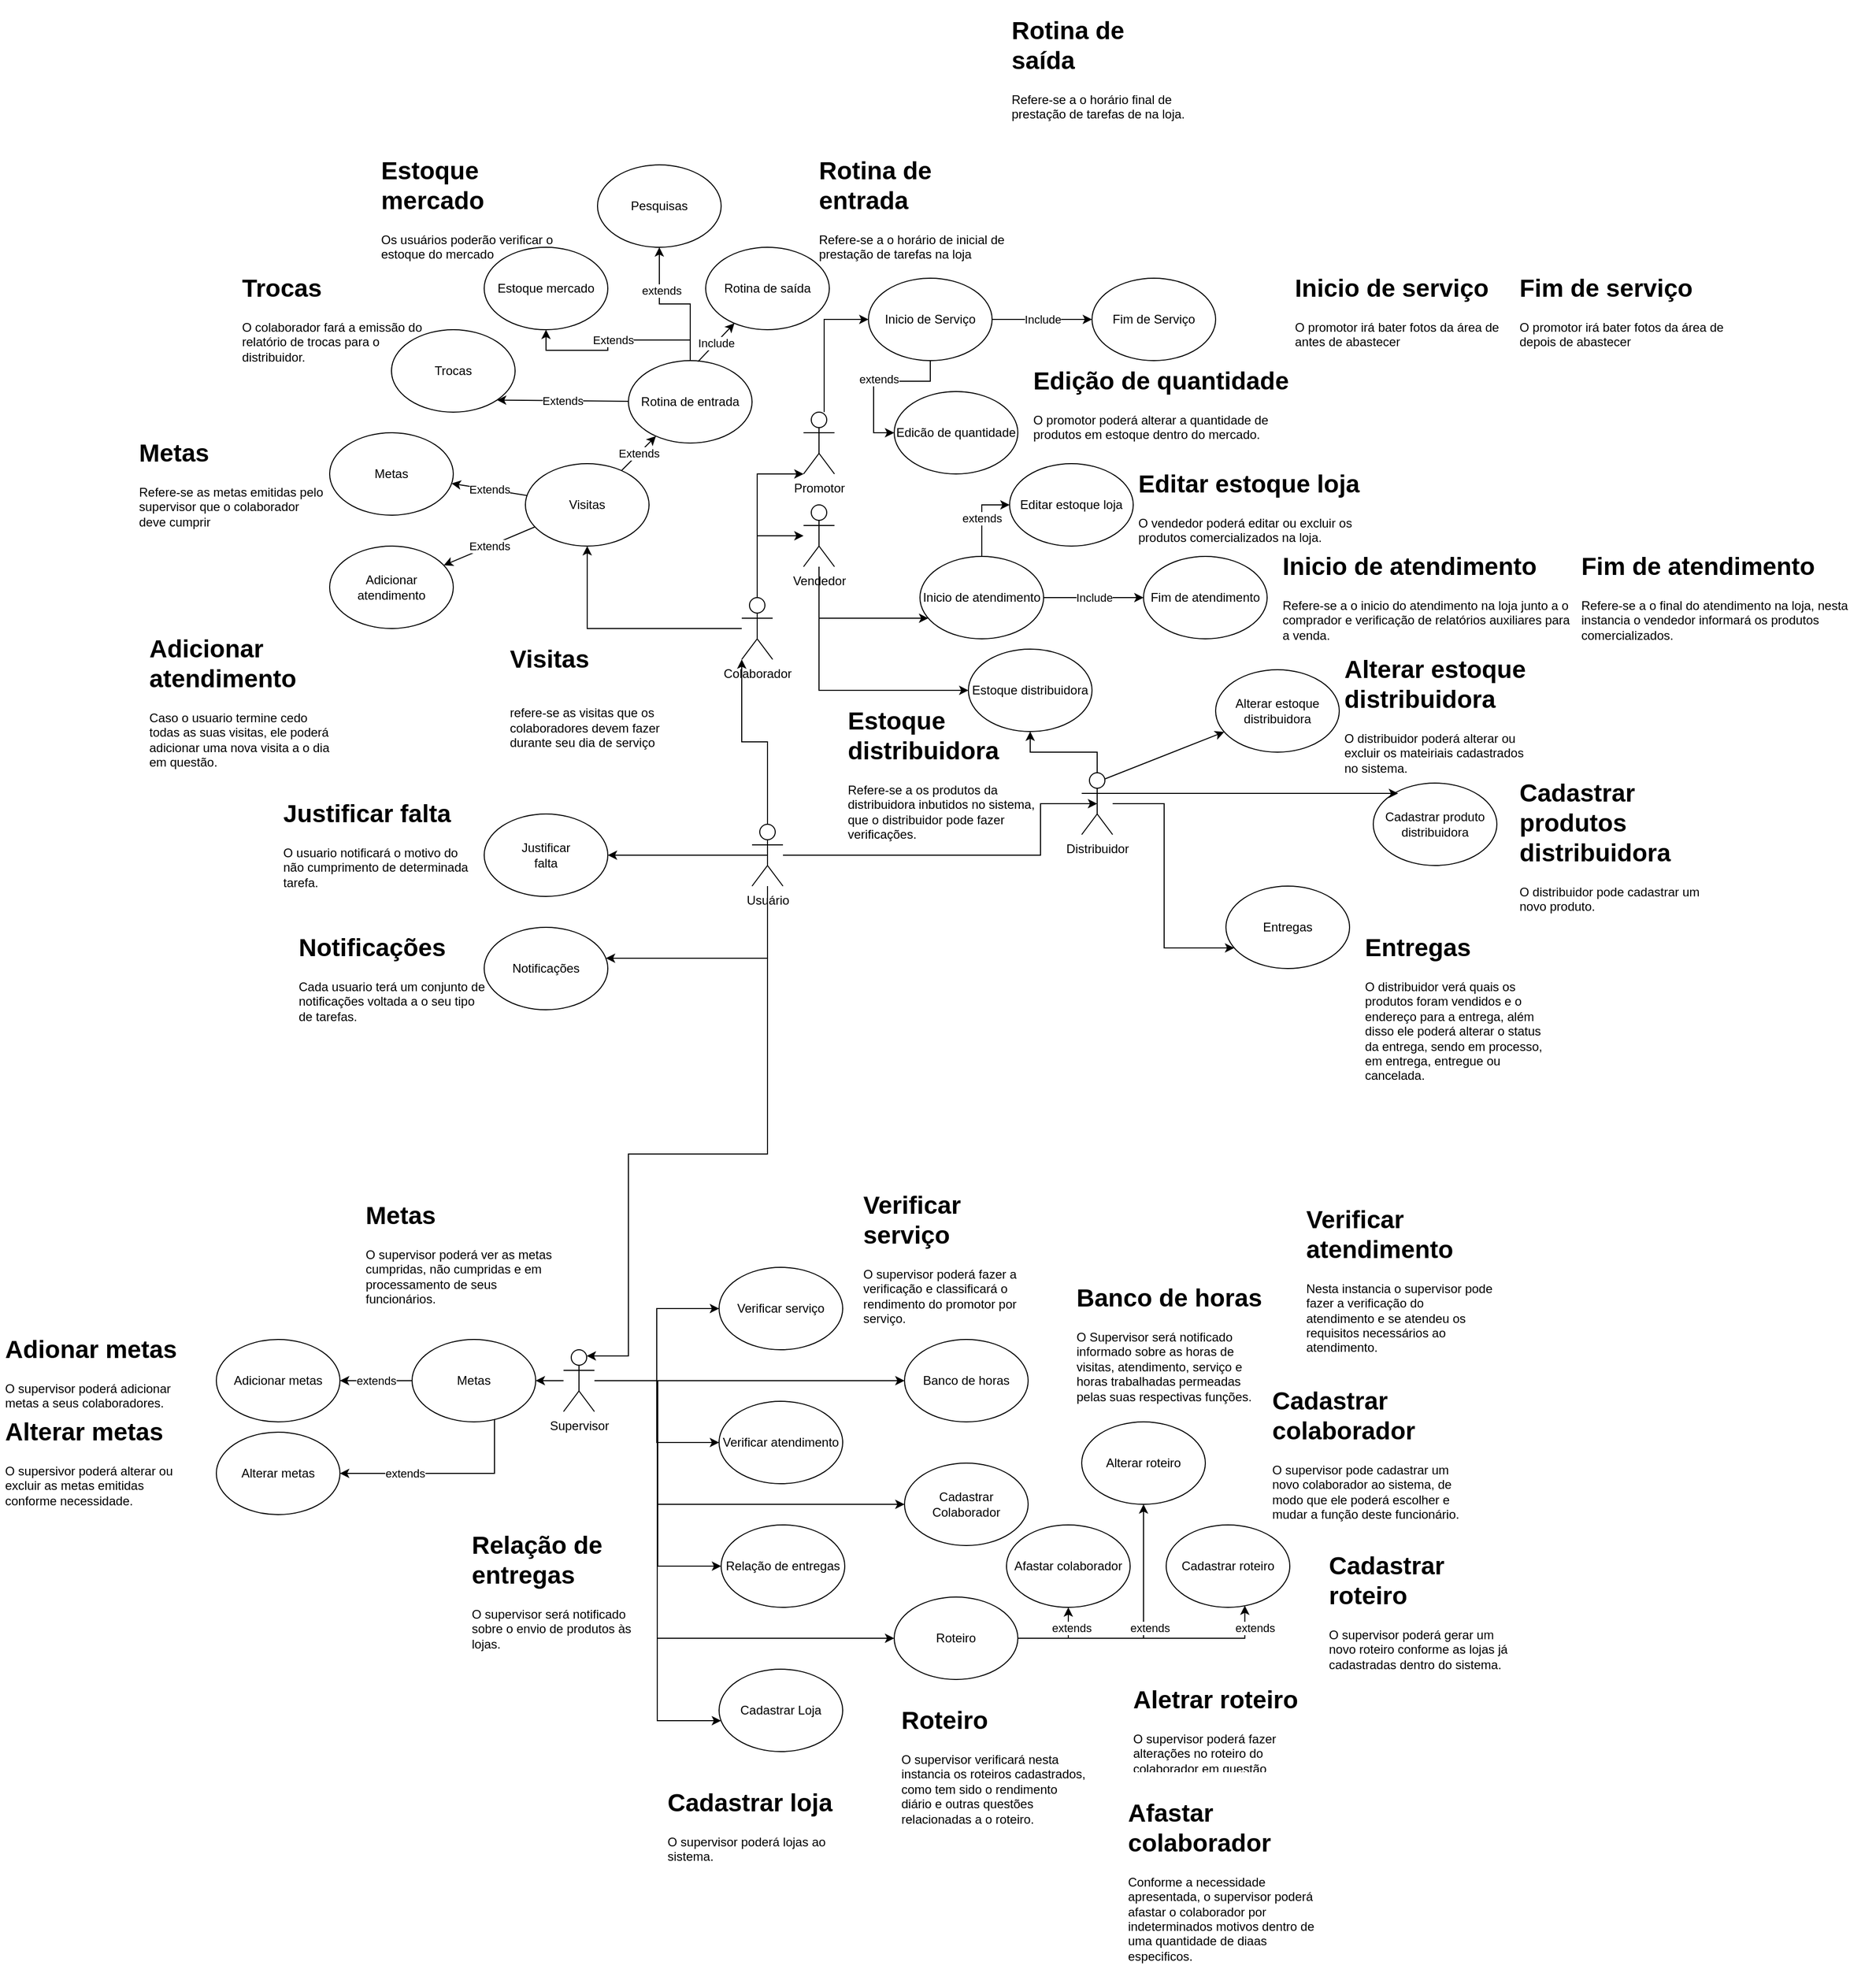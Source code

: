 <mxfile version="20.2.2" type="github" pages="2"><diagram id="w9rOfYl1NcXgDNTrHqux" name="Página-3"><mxGraphModel dx="3130" dy="2092" grid="1" gridSize="10" guides="1" tooltips="1" connect="1" arrows="1" fold="1" page="1" pageScale="1" pageWidth="827" pageHeight="1169" math="0" shadow="0"><root><mxCell id="0"/><mxCell id="1" parent="0"/><mxCell id="B6L2obY8SQxhu5X8-ZPE-26" style="edgeStyle=orthogonalEdgeStyle;rounded=0;orthogonalLoop=1;jettySize=auto;html=1;entryX=0.5;entryY=1;entryDx=0;entryDy=0;" edge="1" parent="1" source="B6L2obY8SQxhu5X8-ZPE-1" target="B6L2obY8SQxhu5X8-ZPE-27"><mxGeometry relative="1" as="geometry"><mxPoint x="440.0" y="-190" as="targetPoint"/></mxGeometry></mxCell><mxCell id="B6L2obY8SQxhu5X8-ZPE-81" style="edgeStyle=orthogonalEdgeStyle;rounded=0;orthogonalLoop=1;jettySize=auto;html=1;entryX=0;entryY=1;entryDx=0;entryDy=0;entryPerimeter=0;" edge="1" parent="1" source="B6L2obY8SQxhu5X8-ZPE-1" target="B6L2obY8SQxhu5X8-ZPE-7"><mxGeometry relative="1" as="geometry"><Array as="points"><mxPoint x="605" y="-270"/></Array></mxGeometry></mxCell><mxCell id="B6L2obY8SQxhu5X8-ZPE-83" style="edgeStyle=orthogonalEdgeStyle;rounded=0;orthogonalLoop=1;jettySize=auto;html=1;" edge="1" parent="1" source="B6L2obY8SQxhu5X8-ZPE-1" target="B6L2obY8SQxhu5X8-ZPE-2"><mxGeometry relative="1" as="geometry"><Array as="points"><mxPoint x="605" y="-210"/></Array></mxGeometry></mxCell><mxCell id="B6L2obY8SQxhu5X8-ZPE-1" value="Colaborador" style="shape=umlActor;verticalLabelPosition=bottom;verticalAlign=top;html=1;outlineConnect=0;" vertex="1" parent="1"><mxGeometry x="590" y="-150" width="30" height="60" as="geometry"/></mxCell><mxCell id="B6L2obY8SQxhu5X8-ZPE-71" style="edgeStyle=orthogonalEdgeStyle;rounded=0;orthogonalLoop=1;jettySize=auto;html=1;" edge="1" parent="1" source="B6L2obY8SQxhu5X8-ZPE-2" target="B6L2obY8SQxhu5X8-ZPE-66"><mxGeometry relative="1" as="geometry"><Array as="points"><mxPoint x="665" y="-130"/></Array></mxGeometry></mxCell><mxCell id="B6L2obY8SQxhu5X8-ZPE-183" style="edgeStyle=orthogonalEdgeStyle;rounded=0;orthogonalLoop=1;jettySize=auto;html=1;" edge="1" parent="1" source="B6L2obY8SQxhu5X8-ZPE-2" target="B6L2obY8SQxhu5X8-ZPE-181"><mxGeometry relative="1" as="geometry"><Array as="points"><mxPoint x="665" y="-60"/></Array></mxGeometry></mxCell><mxCell id="B6L2obY8SQxhu5X8-ZPE-2" value="Vendedor" style="shape=umlActor;verticalLabelPosition=bottom;verticalAlign=top;html=1;outlineConnect=0;" vertex="1" parent="1"><mxGeometry x="650" y="-240" width="30" height="60" as="geometry"/></mxCell><mxCell id="B6L2obY8SQxhu5X8-ZPE-104" style="edgeStyle=orthogonalEdgeStyle;rounded=0;orthogonalLoop=1;jettySize=auto;html=1;" edge="1" parent="1" source="B6L2obY8SQxhu5X8-ZPE-3" target="B6L2obY8SQxhu5X8-ZPE-97"><mxGeometry relative="1" as="geometry"/></mxCell><mxCell id="B6L2obY8SQxhu5X8-ZPE-105" style="edgeStyle=orthogonalEdgeStyle;rounded=0;orthogonalLoop=1;jettySize=auto;html=1;" edge="1" parent="1" source="B6L2obY8SQxhu5X8-ZPE-3" target="B6L2obY8SQxhu5X8-ZPE-103"><mxGeometry relative="1" as="geometry"/></mxCell><mxCell id="B6L2obY8SQxhu5X8-ZPE-107" value="" style="edgeStyle=orthogonalEdgeStyle;rounded=0;orthogonalLoop=1;jettySize=auto;html=1;" edge="1" parent="1" source="B6L2obY8SQxhu5X8-ZPE-3" target="B6L2obY8SQxhu5X8-ZPE-98"><mxGeometry relative="1" as="geometry"><mxPoint x="432" y="720" as="targetPoint"/></mxGeometry></mxCell><mxCell id="B6L2obY8SQxhu5X8-ZPE-108" style="edgeStyle=orthogonalEdgeStyle;rounded=0;orthogonalLoop=1;jettySize=auto;html=1;" edge="1" parent="1" source="B6L2obY8SQxhu5X8-ZPE-3" target="B6L2obY8SQxhu5X8-ZPE-99"><mxGeometry relative="1" as="geometry"><Array as="points"><mxPoint x="320" y="610"/></Array></mxGeometry></mxCell><mxCell id="B6L2obY8SQxhu5X8-ZPE-120" value="" style="edgeStyle=orthogonalEdgeStyle;rounded=0;orthogonalLoop=1;jettySize=auto;html=1;" edge="1" parent="1" source="B6L2obY8SQxhu5X8-ZPE-3" target="B6L2obY8SQxhu5X8-ZPE-121"><mxGeometry relative="1" as="geometry"><mxPoint x="568.008" y="925" as="targetPoint"/><Array as="points"><mxPoint x="508" y="610"/><mxPoint x="508" y="730"/></Array></mxGeometry></mxCell><mxCell id="B6L2obY8SQxhu5X8-ZPE-126" style="edgeStyle=orthogonalEdgeStyle;rounded=0;orthogonalLoop=1;jettySize=auto;html=1;" edge="1" parent="1" source="B6L2obY8SQxhu5X8-ZPE-3" target="B6L2obY8SQxhu5X8-ZPE-125"><mxGeometry relative="1" as="geometry"><Array as="points"><mxPoint x="508" y="610"/><mxPoint x="508" y="940"/></Array></mxGeometry></mxCell><mxCell id="B6L2obY8SQxhu5X8-ZPE-164" style="edgeStyle=orthogonalEdgeStyle;rounded=0;orthogonalLoop=1;jettySize=auto;html=1;entryX=0;entryY=0.5;entryDx=0;entryDy=0;" edge="1" parent="1" source="B6L2obY8SQxhu5X8-ZPE-3" target="B6L2obY8SQxhu5X8-ZPE-163"><mxGeometry relative="1" as="geometry"/></mxCell><mxCell id="B6L2obY8SQxhu5X8-ZPE-3" value="Supervisor" style="shape=umlActor;verticalLabelPosition=bottom;verticalAlign=top;html=1;outlineConnect=0;" vertex="1" parent="1"><mxGeometry x="417" y="580" width="30" height="60" as="geometry"/></mxCell><mxCell id="B6L2obY8SQxhu5X8-ZPE-137" style="edgeStyle=orthogonalEdgeStyle;rounded=0;orthogonalLoop=1;jettySize=auto;html=1;" edge="1" parent="1" source="B6L2obY8SQxhu5X8-ZPE-4" target="B6L2obY8SQxhu5X8-ZPE-130"><mxGeometry relative="1" as="geometry"><Array as="points"><mxPoint x="1000" y="50"/><mxPoint x="1000" y="190"/></Array></mxGeometry></mxCell><mxCell id="B6L2obY8SQxhu5X8-ZPE-184" style="edgeStyle=orthogonalEdgeStyle;rounded=0;orthogonalLoop=1;jettySize=auto;html=1;" edge="1" parent="1" source="B6L2obY8SQxhu5X8-ZPE-4" target="B6L2obY8SQxhu5X8-ZPE-181"><mxGeometry relative="1" as="geometry"/></mxCell><mxCell id="B6L2obY8SQxhu5X8-ZPE-4" value="Distribuidor" style="shape=umlActor;verticalLabelPosition=bottom;verticalAlign=top;html=1;outlineConnect=0;" vertex="1" parent="1"><mxGeometry x="920" y="20" width="30" height="60" as="geometry"/></mxCell><mxCell id="B6L2obY8SQxhu5X8-ZPE-70" style="edgeStyle=orthogonalEdgeStyle;rounded=0;orthogonalLoop=1;jettySize=auto;html=1;" edge="1" parent="1" source="B6L2obY8SQxhu5X8-ZPE-7" target="B6L2obY8SQxhu5X8-ZPE-61"><mxGeometry relative="1" as="geometry"><Array as="points"><mxPoint x="670" y="-420"/></Array></mxGeometry></mxCell><mxCell id="B6L2obY8SQxhu5X8-ZPE-7" value="Promotor" style="shape=umlActor;verticalLabelPosition=bottom;verticalAlign=top;html=1;outlineConnect=0;" vertex="1" parent="1"><mxGeometry x="650" y="-330" width="30" height="60" as="geometry"/></mxCell><mxCell id="B6L2obY8SQxhu5X8-ZPE-117" value="Extends" style="edgeStyle=orthogonalEdgeStyle;rounded=0;orthogonalLoop=1;jettySize=auto;html=1;exitX=0.5;exitY=0;exitDx=0;exitDy=0;" edge="1" parent="1" source="B6L2obY8SQxhu5X8-ZPE-30" target="B6L2obY8SQxhu5X8-ZPE-116"><mxGeometry relative="1" as="geometry"/></mxCell><mxCell id="B6L2obY8SQxhu5X8-ZPE-27" value="Visitas" style="ellipse;whiteSpace=wrap;html=1;" vertex="1" parent="1"><mxGeometry x="380" y="-280" width="120" height="80" as="geometry"/></mxCell><mxCell id="ruuUTjuu4nfY2Xa8amkr-17" style="edgeStyle=orthogonalEdgeStyle;rounded=0;orthogonalLoop=1;jettySize=auto;html=1;entryX=0.5;entryY=1;entryDx=0;entryDy=0;" edge="1" parent="1" source="B6L2obY8SQxhu5X8-ZPE-30" target="ruuUTjuu4nfY2Xa8amkr-19"><mxGeometry relative="1" as="geometry"><mxPoint x="510" y="-510" as="targetPoint"/></mxGeometry></mxCell><mxCell id="ruuUTjuu4nfY2Xa8amkr-18" value="extends" style="edgeLabel;html=1;align=center;verticalAlign=middle;resizable=0;points=[];" vertex="1" connectable="0" parent="ruuUTjuu4nfY2Xa8amkr-17"><mxGeometry x="0.408" y="-2" relative="1" as="geometry"><mxPoint as="offset"/></mxGeometry></mxCell><mxCell id="B6L2obY8SQxhu5X8-ZPE-30" value="Rotina de entrada" style="ellipse;whiteSpace=wrap;html=1;" vertex="1" parent="1"><mxGeometry x="480" y="-380" width="120" height="80" as="geometry"/></mxCell><mxCell id="B6L2obY8SQxhu5X8-ZPE-32" value="Rotina de saída" style="ellipse;whiteSpace=wrap;html=1;" vertex="1" parent="1"><mxGeometry x="555" y="-490" width="120" height="80" as="geometry"/></mxCell><mxCell id="B6L2obY8SQxhu5X8-ZPE-38" value="" style="endArrow=classic;html=1;rounded=0;" edge="1" parent="1" source="B6L2obY8SQxhu5X8-ZPE-27" target="B6L2obY8SQxhu5X8-ZPE-30"><mxGeometry relative="1" as="geometry"><mxPoint x="390" y="-320" as="sourcePoint"/><mxPoint x="490" y="-320" as="targetPoint"/></mxGeometry></mxCell><mxCell id="B6L2obY8SQxhu5X8-ZPE-39" value="Extends" style="edgeLabel;resizable=0;html=1;align=center;verticalAlign=middle;" connectable="0" vertex="1" parent="B6L2obY8SQxhu5X8-ZPE-38"><mxGeometry relative="1" as="geometry"/></mxCell><mxCell id="B6L2obY8SQxhu5X8-ZPE-41" value="" style="endArrow=classic;html=1;rounded=0;exitX=0.563;exitY=0.012;exitDx=0;exitDy=0;exitPerimeter=0;" edge="1" parent="1" source="B6L2obY8SQxhu5X8-ZPE-30" target="B6L2obY8SQxhu5X8-ZPE-32"><mxGeometry relative="1" as="geometry"><mxPoint x="487.544" y="-261.202" as="sourcePoint"/><mxPoint x="532.518" y="-298.765" as="targetPoint"/></mxGeometry></mxCell><mxCell id="B6L2obY8SQxhu5X8-ZPE-42" value="Include" style="edgeLabel;resizable=0;html=1;align=center;verticalAlign=middle;" connectable="0" vertex="1" parent="B6L2obY8SQxhu5X8-ZPE-41"><mxGeometry relative="1" as="geometry"/></mxCell><mxCell id="B6L2obY8SQxhu5X8-ZPE-47" value="Adicionar&lt;br&gt;atendimento" style="ellipse;whiteSpace=wrap;html=1;" vertex="1" parent="1"><mxGeometry x="190" y="-200" width="120" height="80" as="geometry"/></mxCell><mxCell id="B6L2obY8SQxhu5X8-ZPE-49" value="" style="endArrow=classic;html=1;rounded=0;" edge="1" parent="1" target="B6L2obY8SQxhu5X8-ZPE-47" source="B6L2obY8SQxhu5X8-ZPE-27"><mxGeometry relative="1" as="geometry"><mxPoint x="380.0" y="-240" as="sourcePoint"/><mxPoint x="540.704" y="-299.772" as="targetPoint"/></mxGeometry></mxCell><mxCell id="B6L2obY8SQxhu5X8-ZPE-50" value="Extends" style="edgeLabel;resizable=0;html=1;align=center;verticalAlign=middle;" connectable="0" vertex="1" parent="B6L2obY8SQxhu5X8-ZPE-49"><mxGeometry relative="1" as="geometry"/></mxCell><mxCell id="B6L2obY8SQxhu5X8-ZPE-51" value="Justificar&lt;br&gt;falta" style="ellipse;whiteSpace=wrap;html=1;" vertex="1" parent="1"><mxGeometry x="340" y="60" width="120" height="80" as="geometry"/></mxCell><mxCell id="B6L2obY8SQxhu5X8-ZPE-53" value="" style="endArrow=classic;html=1;rounded=0;exitX=0.5;exitY=0.5;exitDx=0;exitDy=0;exitPerimeter=0;" edge="1" parent="1" target="B6L2obY8SQxhu5X8-ZPE-51" source="B6L2obY8SQxhu5X8-ZPE-177"><mxGeometry relative="1" as="geometry"><mxPoint x="330.0" y="-110" as="sourcePoint"/><mxPoint x="490.704" y="-169.772" as="targetPoint"/></mxGeometry></mxCell><mxCell id="ruuUTjuu4nfY2Xa8amkr-14" style="edgeStyle=orthogonalEdgeStyle;rounded=0;orthogonalLoop=1;jettySize=auto;html=1;entryX=0;entryY=0.5;entryDx=0;entryDy=0;" edge="1" parent="1" source="B6L2obY8SQxhu5X8-ZPE-61" target="ruuUTjuu4nfY2Xa8amkr-11"><mxGeometry relative="1" as="geometry"/></mxCell><mxCell id="ruuUTjuu4nfY2Xa8amkr-15" value="extends" style="edgeLabel;html=1;align=center;verticalAlign=middle;resizable=0;points=[];" vertex="1" connectable="0" parent="ruuUTjuu4nfY2Xa8amkr-14"><mxGeometry x="-0.032" y="-2" relative="1" as="geometry"><mxPoint as="offset"/></mxGeometry></mxCell><mxCell id="B6L2obY8SQxhu5X8-ZPE-61" value="Inicio de Serviço" style="ellipse;whiteSpace=wrap;html=1;" vertex="1" parent="1"><mxGeometry x="713.0" y="-460" width="120" height="80" as="geometry"/></mxCell><mxCell id="B6L2obY8SQxhu5X8-ZPE-62" value="Fim de Serviço" style="ellipse;whiteSpace=wrap;html=1;" vertex="1" parent="1"><mxGeometry x="930.0" y="-460" width="120" height="80" as="geometry"/></mxCell><mxCell id="B6L2obY8SQxhu5X8-ZPE-64" value="" style="endArrow=classic;html=1;rounded=0;exitX=1;exitY=0.5;exitDx=0;exitDy=0;" edge="1" parent="1" source="B6L2obY8SQxhu5X8-ZPE-61" target="B6L2obY8SQxhu5X8-ZPE-62"><mxGeometry relative="1" as="geometry"><mxPoint x="690.544" y="-341.202" as="sourcePoint"/><mxPoint x="735.518" y="-378.765" as="targetPoint"/></mxGeometry></mxCell><mxCell id="B6L2obY8SQxhu5X8-ZPE-65" value="Include" style="edgeLabel;resizable=0;html=1;align=center;verticalAlign=middle;" connectable="0" vertex="1" parent="B6L2obY8SQxhu5X8-ZPE-64"><mxGeometry relative="1" as="geometry"/></mxCell><mxCell id="ruuUTjuu4nfY2Xa8amkr-13" style="edgeStyle=orthogonalEdgeStyle;rounded=0;orthogonalLoop=1;jettySize=auto;html=1;entryX=0;entryY=0.5;entryDx=0;entryDy=0;" edge="1" parent="1" source="B6L2obY8SQxhu5X8-ZPE-66" target="ruuUTjuu4nfY2Xa8amkr-12"><mxGeometry relative="1" as="geometry"/></mxCell><mxCell id="ruuUTjuu4nfY2Xa8amkr-16" value="extends" style="edgeLabel;html=1;align=center;verticalAlign=middle;resizable=0;points=[];" vertex="1" connectable="0" parent="ruuUTjuu4nfY2Xa8amkr-13"><mxGeometry x="-0.026" relative="1" as="geometry"><mxPoint as="offset"/></mxGeometry></mxCell><mxCell id="B6L2obY8SQxhu5X8-ZPE-66" value="Inicio de atendimento" style="ellipse;whiteSpace=wrap;html=1;" vertex="1" parent="1"><mxGeometry x="763.0" y="-190" width="120" height="80" as="geometry"/></mxCell><mxCell id="B6L2obY8SQxhu5X8-ZPE-67" value="Fim de atendimento" style="ellipse;whiteSpace=wrap;html=1;" vertex="1" parent="1"><mxGeometry x="980.0" y="-190" width="120" height="80" as="geometry"/></mxCell><mxCell id="B6L2obY8SQxhu5X8-ZPE-68" value="" style="endArrow=classic;html=1;rounded=0;exitX=1;exitY=0.5;exitDx=0;exitDy=0;" edge="1" parent="1" source="B6L2obY8SQxhu5X8-ZPE-66" target="B6L2obY8SQxhu5X8-ZPE-67"><mxGeometry relative="1" as="geometry"><mxPoint x="740.544" y="-71.202" as="sourcePoint"/><mxPoint x="785.518" y="-108.765" as="targetPoint"/></mxGeometry></mxCell><mxCell id="B6L2obY8SQxhu5X8-ZPE-69" value="Include" style="edgeLabel;resizable=0;html=1;align=center;verticalAlign=middle;" connectable="0" vertex="1" parent="B6L2obY8SQxhu5X8-ZPE-68"><mxGeometry relative="1" as="geometry"/></mxCell><mxCell id="B6L2obY8SQxhu5X8-ZPE-75" value="Metas" style="ellipse;whiteSpace=wrap;html=1;" vertex="1" parent="1"><mxGeometry x="190" y="-310" width="120" height="80" as="geometry"/></mxCell><mxCell id="B6L2obY8SQxhu5X8-ZPE-84" value="Trocas" style="ellipse;whiteSpace=wrap;html=1;" vertex="1" parent="1"><mxGeometry x="250" y="-410" width="120" height="80" as="geometry"/></mxCell><mxCell id="B6L2obY8SQxhu5X8-ZPE-92" value="" style="endArrow=classic;html=1;rounded=0;" edge="1" parent="1" source="B6L2obY8SQxhu5X8-ZPE-27" target="B6L2obY8SQxhu5X8-ZPE-75"><mxGeometry relative="1" as="geometry"><mxPoint x="409.562" y="-259.551" as="sourcePoint"/><mxPoint x="340.389" y="-310.42" as="targetPoint"/></mxGeometry></mxCell><mxCell id="B6L2obY8SQxhu5X8-ZPE-93" value="Extends" style="edgeLabel;resizable=0;html=1;align=center;verticalAlign=middle;" connectable="0" vertex="1" parent="B6L2obY8SQxhu5X8-ZPE-92"><mxGeometry relative="1" as="geometry"/></mxCell><mxCell id="B6L2obY8SQxhu5X8-ZPE-94" value="" style="endArrow=classic;html=1;rounded=0;entryX=1;entryY=1;entryDx=0;entryDy=0;" edge="1" parent="1" source="B6L2obY8SQxhu5X8-ZPE-30" target="B6L2obY8SQxhu5X8-ZPE-84"><mxGeometry relative="1" as="geometry"><mxPoint x="437.98" y="-269.189" as="sourcePoint"/><mxPoint x="372.109" y="-480.823" as="targetPoint"/></mxGeometry></mxCell><mxCell id="B6L2obY8SQxhu5X8-ZPE-95" value="Extends" style="edgeLabel;resizable=0;html=1;align=center;verticalAlign=middle;" connectable="0" vertex="1" parent="B6L2obY8SQxhu5X8-ZPE-94"><mxGeometry relative="1" as="geometry"/></mxCell><mxCell id="B6L2obY8SQxhu5X8-ZPE-97" value="Verificar serviço" style="ellipse;whiteSpace=wrap;html=1;" vertex="1" parent="1"><mxGeometry x="568" y="500" width="120" height="80" as="geometry"/></mxCell><mxCell id="B6L2obY8SQxhu5X8-ZPE-98" value="Verificar atendimento" style="ellipse;whiteSpace=wrap;html=1;" vertex="1" parent="1"><mxGeometry x="568" y="630" width="120" height="80" as="geometry"/></mxCell><mxCell id="B6L2obY8SQxhu5X8-ZPE-99" value="Metas" style="ellipse;whiteSpace=wrap;html=1;" vertex="1" parent="1"><mxGeometry x="270" y="570" width="120" height="80" as="geometry"/></mxCell><mxCell id="B6L2obY8SQxhu5X8-ZPE-103" value="Banco de horas" style="ellipse;whiteSpace=wrap;html=1;" vertex="1" parent="1"><mxGeometry x="748" y="570" width="120" height="80" as="geometry"/></mxCell><mxCell id="B6L2obY8SQxhu5X8-ZPE-116" value="Estoque mercado" style="ellipse;whiteSpace=wrap;html=1;" vertex="1" parent="1"><mxGeometry x="340" y="-490" width="120" height="80" as="geometry"/></mxCell><mxCell id="B6L2obY8SQxhu5X8-ZPE-121" value="Cadastrar Colaborador" style="ellipse;whiteSpace=wrap;html=1;" vertex="1" parent="1"><mxGeometry x="748" y="690" width="120" height="80" as="geometry"/></mxCell><mxCell id="B6L2obY8SQxhu5X8-ZPE-123" style="edgeStyle=orthogonalEdgeStyle;rounded=0;orthogonalLoop=1;jettySize=auto;html=1;entryX=0;entryY=0.5;entryDx=0;entryDy=0;" edge="1" parent="1" target="B6L2obY8SQxhu5X8-ZPE-124"><mxGeometry relative="1" as="geometry"><mxPoint x="448" y="610" as="sourcePoint"/><Array as="points"><mxPoint x="508" y="610"/><mxPoint x="508" y="860"/><mxPoint x="738" y="860"/></Array></mxGeometry></mxCell><mxCell id="B6L2obY8SQxhu5X8-ZPE-144" value="" style="edgeStyle=orthogonalEdgeStyle;rounded=0;orthogonalLoop=1;jettySize=auto;html=1;" edge="1" parent="1" source="B6L2obY8SQxhu5X8-ZPE-124" target="B6L2obY8SQxhu5X8-ZPE-145"><mxGeometry x="-0.032" y="-28" relative="1" as="geometry"><mxPoint x="927" y="860" as="targetPoint"/><mxPoint x="-8" y="20" as="offset"/></mxGeometry></mxCell><mxCell id="B6L2obY8SQxhu5X8-ZPE-151" value="" style="edgeStyle=orthogonalEdgeStyle;rounded=0;orthogonalLoop=1;jettySize=auto;html=1;" edge="1" parent="1" source="B6L2obY8SQxhu5X8-ZPE-124" target="B6L2obY8SQxhu5X8-ZPE-150"><mxGeometry x="0.376" relative="1" as="geometry"><Array as="points"><mxPoint x="907" y="860"/></Array><mxPoint as="offset"/></mxGeometry></mxCell><mxCell id="B6L2obY8SQxhu5X8-ZPE-168" value="extends" style="edgeStyle=orthogonalEdgeStyle;rounded=0;orthogonalLoop=1;jettySize=auto;html=1;entryX=0.636;entryY=0.979;entryDx=0;entryDy=0;entryPerimeter=0;" edge="1" parent="1" source="B6L2obY8SQxhu5X8-ZPE-124" target="B6L2obY8SQxhu5X8-ZPE-152"><mxGeometry x="-0.587" y="10" relative="1" as="geometry"><Array as="points"><mxPoint x="1078" y="860"/></Array><mxPoint as="offset"/></mxGeometry></mxCell><mxCell id="B6L2obY8SQxhu5X8-ZPE-171" value="extends" style="edgeLabel;html=1;align=center;verticalAlign=middle;resizable=0;points=[];" vertex="1" connectable="0" parent="B6L2obY8SQxhu5X8-ZPE-168"><mxGeometry x="0.004" y="-2" relative="1" as="geometry"><mxPoint x="1" y="-12" as="offset"/></mxGeometry></mxCell><mxCell id="B6L2obY8SQxhu5X8-ZPE-172" value="extends" style="edgeLabel;html=1;align=center;verticalAlign=middle;resizable=0;points=[];" vertex="1" connectable="0" parent="B6L2obY8SQxhu5X8-ZPE-168"><mxGeometry x="0.583" relative="1" as="geometry"><mxPoint x="30" y="-10" as="offset"/></mxGeometry></mxCell><mxCell id="B6L2obY8SQxhu5X8-ZPE-124" value="Roteiro" style="ellipse;whiteSpace=wrap;html=1;" vertex="1" parent="1"><mxGeometry x="738" y="820" width="120" height="80" as="geometry"/></mxCell><mxCell id="B6L2obY8SQxhu5X8-ZPE-125" value="Cadastrar Loja" style="ellipse;whiteSpace=wrap;html=1;" vertex="1" parent="1"><mxGeometry x="568" y="890" width="120" height="80" as="geometry"/></mxCell><mxCell id="B6L2obY8SQxhu5X8-ZPE-128" value="Alterar estoque distribuidora" style="ellipse;whiteSpace=wrap;html=1;" vertex="1" parent="1"><mxGeometry x="1050" y="-80" width="120" height="80" as="geometry"/></mxCell><mxCell id="B6L2obY8SQxhu5X8-ZPE-129" value="Cadastrar produto distribuidora" style="ellipse;whiteSpace=wrap;html=1;" vertex="1" parent="1"><mxGeometry x="1203" y="30" width="120" height="80" as="geometry"/></mxCell><mxCell id="B6L2obY8SQxhu5X8-ZPE-130" value="Entregas" style="ellipse;whiteSpace=wrap;html=1;" vertex="1" parent="1"><mxGeometry x="1060" y="130" width="120" height="80" as="geometry"/></mxCell><mxCell id="B6L2obY8SQxhu5X8-ZPE-132" value="" style="endArrow=classic;html=1;rounded=0;exitX=0.75;exitY=0.1;exitDx=0;exitDy=0;exitPerimeter=0;" edge="1" parent="1" source="B6L2obY8SQxhu5X8-ZPE-4" target="B6L2obY8SQxhu5X8-ZPE-128"><mxGeometry relative="1" as="geometry"><mxPoint x="1166.379" y="14.623" as="sourcePoint"/><mxPoint x="746.353" y="-115.935" as="targetPoint"/></mxGeometry></mxCell><mxCell id="B6L2obY8SQxhu5X8-ZPE-134" value="" style="endArrow=classic;html=1;rounded=0;entryX=0.201;entryY=0.125;entryDx=0;entryDy=0;entryPerimeter=0;exitX=1;exitY=0.333;exitDx=0;exitDy=0;exitPerimeter=0;" edge="1" parent="1" source="B6L2obY8SQxhu5X8-ZPE-4" target="B6L2obY8SQxhu5X8-ZPE-129"><mxGeometry relative="1" as="geometry"><mxPoint x="1166.59" y="65.205" as="sourcePoint"/><mxPoint x="1227.091" y="-4.246" as="targetPoint"/></mxGeometry></mxCell><mxCell id="B6L2obY8SQxhu5X8-ZPE-138" value="&lt;h1&gt;Verificar serviço&lt;/h1&gt;&lt;p&gt;O supervisor poderá fazer a verificação e classificará o rendimento do promotor por serviço.&lt;/p&gt;" style="text;html=1;strokeColor=none;fillColor=none;spacing=5;spacingTop=-20;whiteSpace=wrap;overflow=hidden;rounded=0;" vertex="1" parent="1"><mxGeometry x="703" y="420" width="190" height="140" as="geometry"/></mxCell><mxCell id="B6L2obY8SQxhu5X8-ZPE-139" value="&lt;h1&gt;Verificar atendimento&lt;/h1&gt;&lt;div&gt;Nesta instancia o supervisor pode fazer a verificação do atendimento e se atendeu os requisitos necessários ao atendimento.&lt;/div&gt;" style="text;html=1;strokeColor=none;fillColor=none;spacing=5;spacingTop=-20;whiteSpace=wrap;overflow=hidden;rounded=0;" vertex="1" parent="1"><mxGeometry x="1133" y="434" width="190" height="150" as="geometry"/></mxCell><mxCell id="B6L2obY8SQxhu5X8-ZPE-140" value="&lt;h1&gt;Banco de horas&lt;/h1&gt;&lt;div&gt;O Supervisor será notificado informado sobre as horas de visitas, atendimento, serviço e horas trabalhadas permeadas pelas suas respectivas funções.&lt;/div&gt;" style="text;html=1;strokeColor=none;fillColor=none;spacing=5;spacingTop=-20;whiteSpace=wrap;overflow=hidden;rounded=0;" vertex="1" parent="1"><mxGeometry x="910" y="510" width="190" height="130" as="geometry"/></mxCell><mxCell id="B6L2obY8SQxhu5X8-ZPE-141" value="&lt;h1&gt;Cadastrar colaborador&lt;/h1&gt;&lt;div&gt;O supervisor pode cadastrar um novo colaborador ao sistema, de modo que ele poderá escolher e mudar a função deste funcionário.&lt;/div&gt;" style="text;html=1;strokeColor=none;fillColor=none;spacing=5;spacingTop=-20;whiteSpace=wrap;overflow=hidden;rounded=0;" vertex="1" parent="1"><mxGeometry x="1100" y="610" width="190" height="140" as="geometry"/></mxCell><mxCell id="B6L2obY8SQxhu5X8-ZPE-142" value="&lt;h1&gt;Metas&lt;/h1&gt;&lt;div&gt;O supervisor poderá ver as metas cumpridas, não cumpridas e em processamento de seus funcionários.&lt;/div&gt;" style="text;html=1;strokeColor=none;fillColor=none;spacing=5;spacingTop=-20;whiteSpace=wrap;overflow=hidden;rounded=0;" vertex="1" parent="1"><mxGeometry x="220" y="430" width="190" height="120" as="geometry"/></mxCell><mxCell id="B6L2obY8SQxhu5X8-ZPE-143" value="&lt;h1&gt;Roteiro&lt;/h1&gt;&lt;div&gt;O supervisor verificará nesta instancia os roteiros cadastrados, como tem sido o rendimento diário e outras questões relacionadas a o roteiro.&lt;/div&gt;" style="text;html=1;strokeColor=none;fillColor=none;spacing=5;spacingTop=-20;whiteSpace=wrap;overflow=hidden;rounded=0;" vertex="1" parent="1"><mxGeometry x="740" y="920" width="190" height="120" as="geometry"/></mxCell><mxCell id="B6L2obY8SQxhu5X8-ZPE-145" value="Alterar roteiro" style="ellipse;whiteSpace=wrap;html=1;" vertex="1" parent="1"><mxGeometry x="920" y="650" width="120" height="80" as="geometry"/></mxCell><mxCell id="B6L2obY8SQxhu5X8-ZPE-150" value="Afastar colaborador" style="ellipse;whiteSpace=wrap;html=1;" vertex="1" parent="1"><mxGeometry x="847" y="750" width="120" height="80" as="geometry"/></mxCell><mxCell id="B6L2obY8SQxhu5X8-ZPE-152" value="Cadastrar roteiro" style="ellipse;whiteSpace=wrap;html=1;" vertex="1" parent="1"><mxGeometry x="1002" y="750" width="120" height="80" as="geometry"/></mxCell><mxCell id="B6L2obY8SQxhu5X8-ZPE-153" value="Adicionar metas" style="ellipse;whiteSpace=wrap;html=1;" vertex="1" parent="1"><mxGeometry x="80" y="570" width="120" height="80" as="geometry"/></mxCell><mxCell id="B6L2obY8SQxhu5X8-ZPE-154" value="Alterar metas" style="ellipse;whiteSpace=wrap;html=1;" vertex="1" parent="1"><mxGeometry x="80" y="660" width="120" height="80" as="geometry"/></mxCell><mxCell id="B6L2obY8SQxhu5X8-ZPE-155" value="&lt;h1&gt;Adionar metas&lt;/h1&gt;&lt;div&gt;O supervisor poderá adicionar metas a seus colaboradores.&lt;/div&gt;" style="text;html=1;strokeColor=none;fillColor=none;spacing=5;spacingTop=-20;whiteSpace=wrap;overflow=hidden;rounded=0;" vertex="1" parent="1"><mxGeometry x="-130" y="560" width="190" height="90" as="geometry"/></mxCell><mxCell id="B6L2obY8SQxhu5X8-ZPE-156" value="&lt;h1&gt;Alterar metas&lt;/h1&gt;&lt;div&gt;O supersivor poderá alterar ou excluir as metas emitidas conforme necessidade.&lt;/div&gt;" style="text;html=1;strokeColor=none;fillColor=none;spacing=5;spacingTop=-20;whiteSpace=wrap;overflow=hidden;rounded=0;" vertex="1" parent="1"><mxGeometry x="-130" y="640" width="190" height="120" as="geometry"/></mxCell><mxCell id="B6L2obY8SQxhu5X8-ZPE-157" value="&lt;h1&gt;Aletrar roteiro&lt;/h1&gt;&lt;div&gt;O supervisor poderá fazer alterações no roteiro do colaborador em questão&lt;/div&gt;" style="text;html=1;strokeColor=none;fillColor=none;spacing=5;spacingTop=-20;whiteSpace=wrap;overflow=hidden;rounded=0;" vertex="1" parent="1"><mxGeometry x="965" y="900" width="190" height="90" as="geometry"/></mxCell><mxCell id="B6L2obY8SQxhu5X8-ZPE-158" value="&lt;h1&gt;Afastar colaborador&lt;/h1&gt;&lt;div&gt;Conforme a necessidade apresentada, o supervisor poderá afastar o colaborador&amp;nbsp;por indeterminados motivos dentro de uma quantidade de diaas especificos.&lt;/div&gt;" style="text;html=1;strokeColor=none;fillColor=none;spacing=5;spacingTop=-20;whiteSpace=wrap;overflow=hidden;rounded=0;" vertex="1" parent="1"><mxGeometry x="960" y="1010" width="190" height="170" as="geometry"/></mxCell><mxCell id="B6L2obY8SQxhu5X8-ZPE-159" value="&lt;h1&gt;Cadastrar roteiro&lt;/h1&gt;&lt;div&gt;O supervisor poderá gerar um novo roteiro conforme as lojas já cadastradas dentro do sistema.&lt;/div&gt;" style="text;html=1;strokeColor=none;fillColor=none;spacing=5;spacingTop=-20;whiteSpace=wrap;overflow=hidden;rounded=0;" vertex="1" parent="1"><mxGeometry x="1155" y="770" width="190" height="130" as="geometry"/></mxCell><mxCell id="B6L2obY8SQxhu5X8-ZPE-160" value="Notificações" style="ellipse;whiteSpace=wrap;html=1;" vertex="1" parent="1"><mxGeometry x="340" y="170" width="120" height="80" as="geometry"/></mxCell><mxCell id="B6L2obY8SQxhu5X8-ZPE-162" value="&lt;h1&gt;Cadastrar loja&lt;/h1&gt;&lt;div&gt;O supervisor poderá lojas ao sistema.&lt;/div&gt;" style="text;html=1;strokeColor=none;fillColor=none;spacing=5;spacingTop=-20;whiteSpace=wrap;overflow=hidden;rounded=0;" vertex="1" parent="1"><mxGeometry x="513" y="1000" width="190" height="130" as="geometry"/></mxCell><mxCell id="B6L2obY8SQxhu5X8-ZPE-163" value="Relação de entregas" style="ellipse;whiteSpace=wrap;html=1;" vertex="1" parent="1"><mxGeometry x="570" y="750" width="120" height="80" as="geometry"/></mxCell><mxCell id="B6L2obY8SQxhu5X8-ZPE-165" value="&lt;h1&gt;Relação de entregas&lt;/h1&gt;&lt;div&gt;O supervisor será notificado sobre o envio de produtos às lojas.&lt;/div&gt;" style="text;html=1;strokeColor=none;fillColor=none;spacing=5;spacingTop=-20;whiteSpace=wrap;overflow=hidden;rounded=0;" vertex="1" parent="1"><mxGeometry x="323" y="750" width="190" height="130" as="geometry"/></mxCell><mxCell id="B6L2obY8SQxhu5X8-ZPE-166" value="extends" style="edgeStyle=orthogonalEdgeStyle;rounded=0;orthogonalLoop=1;jettySize=auto;html=1;" edge="1" parent="1" source="B6L2obY8SQxhu5X8-ZPE-99" target="B6L2obY8SQxhu5X8-ZPE-153"><mxGeometry relative="1" as="geometry"><mxPoint x="440" y="730" as="targetPoint"/><mxPoint x="341" y="730" as="sourcePoint"/><Array as="points"/></mxGeometry></mxCell><mxCell id="B6L2obY8SQxhu5X8-ZPE-167" value="extends" style="edgeStyle=orthogonalEdgeStyle;rounded=0;orthogonalLoop=1;jettySize=auto;html=1;" edge="1" parent="1" source="B6L2obY8SQxhu5X8-ZPE-99" target="B6L2obY8SQxhu5X8-ZPE-154"><mxGeometry x="0.376" relative="1" as="geometry"><mxPoint x="340" y="737.272" as="sourcePoint"/><mxPoint x="440" y="820" as="targetPoint"/><Array as="points"><mxPoint x="350" y="700"/></Array><mxPoint as="offset"/></mxGeometry></mxCell><mxCell id="B6L2obY8SQxhu5X8-ZPE-173" value="&lt;h1&gt;Estoque distribuidora&lt;/h1&gt;&lt;div&gt;Refere-se a os produtos da distribuidora inbutidos no sistema, que o distribuidor pode fazer verificações.&lt;/div&gt;" style="text;html=1;strokeColor=none;fillColor=none;spacing=5;spacingTop=-20;whiteSpace=wrap;overflow=hidden;rounded=0;" vertex="1" parent="1"><mxGeometry x="688" y="-50" width="190" height="140" as="geometry"/></mxCell><mxCell id="B6L2obY8SQxhu5X8-ZPE-174" value="&lt;h1&gt;Cadastrar produtos distribuidora&lt;/h1&gt;&lt;div&gt;O distribuidor pode cadastrar um novo produto.&lt;/div&gt;" style="text;html=1;strokeColor=none;fillColor=none;spacing=5;spacingTop=-20;whiteSpace=wrap;overflow=hidden;rounded=0;" vertex="1" parent="1"><mxGeometry x="1340" y="20" width="190" height="140" as="geometry"/></mxCell><mxCell id="B6L2obY8SQxhu5X8-ZPE-175" value="&lt;h1&gt;Alterar estoque distribuidora&lt;/h1&gt;&lt;div&gt;O distribuidor poderá alterar ou excluir os mateiriais cadastrados no sistema.&amp;nbsp;&lt;/div&gt;" style="text;html=1;strokeColor=none;fillColor=none;spacing=5;spacingTop=-20;whiteSpace=wrap;overflow=hidden;rounded=0;" vertex="1" parent="1"><mxGeometry x="1170" y="-100" width="190" height="120" as="geometry"/></mxCell><mxCell id="B6L2obY8SQxhu5X8-ZPE-176" value="&lt;h1&gt;Entregas&lt;/h1&gt;&lt;div&gt;O distribuidor verá quais os produtos foram vendidos e o endereço para a entrega, além disso ele poderá alterar o status da entrega, sendo em processo, em entrega, entregue ou cancelada.&lt;/div&gt;" style="text;html=1;strokeColor=none;fillColor=none;spacing=5;spacingTop=-20;whiteSpace=wrap;overflow=hidden;rounded=0;" vertex="1" parent="1"><mxGeometry x="1190" y="170" width="190" height="150" as="geometry"/></mxCell><mxCell id="B6L2obY8SQxhu5X8-ZPE-178" style="edgeStyle=orthogonalEdgeStyle;rounded=0;orthogonalLoop=1;jettySize=auto;html=1;entryX=0.75;entryY=0.1;entryDx=0;entryDy=0;entryPerimeter=0;" edge="1" parent="1" source="B6L2obY8SQxhu5X8-ZPE-177" target="B6L2obY8SQxhu5X8-ZPE-3"><mxGeometry relative="1" as="geometry"><Array as="points"><mxPoint x="615" y="390"/><mxPoint x="480" y="390"/><mxPoint x="480" y="586"/></Array></mxGeometry></mxCell><mxCell id="B6L2obY8SQxhu5X8-ZPE-179" style="edgeStyle=orthogonalEdgeStyle;rounded=0;orthogonalLoop=1;jettySize=auto;html=1;entryX=0;entryY=1;entryDx=0;entryDy=0;entryPerimeter=0;" edge="1" parent="1" source="B6L2obY8SQxhu5X8-ZPE-177" target="B6L2obY8SQxhu5X8-ZPE-1"><mxGeometry relative="1" as="geometry"/></mxCell><mxCell id="B6L2obY8SQxhu5X8-ZPE-180" style="edgeStyle=orthogonalEdgeStyle;rounded=0;orthogonalLoop=1;jettySize=auto;html=1;entryX=0.5;entryY=0.5;entryDx=0;entryDy=0;entryPerimeter=0;" edge="1" parent="1" source="B6L2obY8SQxhu5X8-ZPE-177" target="B6L2obY8SQxhu5X8-ZPE-4"><mxGeometry relative="1" as="geometry"><Array as="points"><mxPoint x="880" y="100"/><mxPoint x="880" y="50"/></Array></mxGeometry></mxCell><mxCell id="ruuUTjuu4nfY2Xa8amkr-9" style="edgeStyle=orthogonalEdgeStyle;rounded=0;orthogonalLoop=1;jettySize=auto;html=1;" edge="1" parent="1" source="B6L2obY8SQxhu5X8-ZPE-177" target="B6L2obY8SQxhu5X8-ZPE-160"><mxGeometry relative="1" as="geometry"><Array as="points"><mxPoint x="615" y="200"/></Array></mxGeometry></mxCell><mxCell id="B6L2obY8SQxhu5X8-ZPE-177" value="Usuário" style="shape=umlActor;verticalLabelPosition=bottom;verticalAlign=top;html=1;outlineConnect=0;" vertex="1" parent="1"><mxGeometry x="600" y="70" width="30" height="60" as="geometry"/></mxCell><mxCell id="B6L2obY8SQxhu5X8-ZPE-181" value="Estoque distribuidora" style="ellipse;whiteSpace=wrap;html=1;" vertex="1" parent="1"><mxGeometry x="810" y="-100" width="120" height="80" as="geometry"/></mxCell><mxCell id="B6L2obY8SQxhu5X8-ZPE-185" value="&lt;h1&gt;Justificar falta&lt;/h1&gt;&lt;div&gt;O usuario notificará o motivo do não cumprimento de determinada tarefa.&lt;/div&gt;" style="text;html=1;strokeColor=none;fillColor=none;spacing=5;spacingTop=-20;whiteSpace=wrap;overflow=hidden;rounded=0;" vertex="1" parent="1"><mxGeometry x="140" y="40" width="190" height="120" as="geometry"/></mxCell><mxCell id="ruuUTjuu4nfY2Xa8amkr-1" value="&lt;h1&gt;Adicionar atendimento&lt;/h1&gt;&lt;div&gt;Caso o usuario termine cedo todas as suas visitas, ele poderá adicionar uma nova visita a o dia em questão.&lt;/div&gt;" style="text;html=1;strokeColor=none;fillColor=none;spacing=5;spacingTop=-20;whiteSpace=wrap;overflow=hidden;rounded=0;" vertex="1" parent="1"><mxGeometry x="10" y="-120" width="190" height="150" as="geometry"/></mxCell><mxCell id="ruuUTjuu4nfY2Xa8amkr-2" value="&lt;h1&gt;Metas&lt;/h1&gt;&lt;div&gt;Refere-se as metas emitidas pelo supervisor que o colaborador deve cumprir&lt;/div&gt;" style="text;html=1;strokeColor=none;fillColor=none;spacing=5;spacingTop=-20;whiteSpace=wrap;overflow=hidden;rounded=0;" vertex="1" parent="1"><mxGeometry y="-310" width="190" height="120" as="geometry"/></mxCell><mxCell id="ruuUTjuu4nfY2Xa8amkr-3" value="&lt;h1&gt;Notificações&lt;/h1&gt;&lt;div&gt;Cada usuario terá um conjunto de notificações voltada a o seu tipo de tarefas.&lt;/div&gt;" style="text;html=1;strokeColor=none;fillColor=none;spacing=5;spacingTop=-20;whiteSpace=wrap;overflow=hidden;rounded=0;" vertex="1" parent="1"><mxGeometry x="155" y="170" width="190" height="120" as="geometry"/></mxCell><mxCell id="ruuUTjuu4nfY2Xa8amkr-4" value="&lt;h1&gt;Visitas&lt;/h1&gt;&lt;div&gt;&lt;br&gt;&lt;/div&gt;&lt;div&gt;refere-se as visitas que os colaboradores devem fazer durante seu dia de serviço&lt;/div&gt;" style="text;html=1;strokeColor=none;fillColor=none;spacing=5;spacingTop=-20;whiteSpace=wrap;overflow=hidden;rounded=0;" vertex="1" parent="1"><mxGeometry x="360" y="-110" width="190" height="120" as="geometry"/></mxCell><mxCell id="ruuUTjuu4nfY2Xa8amkr-5" value="&lt;h1&gt;Trocas&lt;/h1&gt;&lt;div&gt;O colaborador fará a emissão do relatório de trocas para o distribuidor.&lt;/div&gt;" style="text;html=1;strokeColor=none;fillColor=none;spacing=5;spacingTop=-20;whiteSpace=wrap;overflow=hidden;rounded=0;" vertex="1" parent="1"><mxGeometry x="100" y="-470" width="190" height="120" as="geometry"/></mxCell><mxCell id="ruuUTjuu4nfY2Xa8amkr-6" value="&lt;h1&gt;Estoque mercado&lt;/h1&gt;&lt;div&gt;Os usuários poderão verificar o estoque do mercado&lt;/div&gt;" style="text;html=1;strokeColor=none;fillColor=none;spacing=5;spacingTop=-20;whiteSpace=wrap;overflow=hidden;rounded=0;" vertex="1" parent="1"><mxGeometry x="235" y="-584" width="190" height="120" as="geometry"/></mxCell><mxCell id="ruuUTjuu4nfY2Xa8amkr-7" value="&lt;h1&gt;Rotina de entrada&lt;/h1&gt;&lt;div&gt;Refere-se a o horário de inicial de prestação de tarefas na loja&lt;/div&gt;" style="text;html=1;strokeColor=none;fillColor=none;spacing=5;spacingTop=-20;whiteSpace=wrap;overflow=hidden;rounded=0;" vertex="1" parent="1"><mxGeometry x="660" y="-584" width="190" height="120" as="geometry"/></mxCell><mxCell id="ruuUTjuu4nfY2Xa8amkr-8" value="&lt;h1&gt;Rotina de saída&amp;nbsp;&lt;/h1&gt;&lt;div&gt;Refere-se a o horário final de prestação de tarefas de na loja.&lt;/div&gt;" style="text;html=1;strokeColor=none;fillColor=none;spacing=5;spacingTop=-20;whiteSpace=wrap;overflow=hidden;rounded=0;" vertex="1" parent="1"><mxGeometry x="847" y="-720" width="190" height="120" as="geometry"/></mxCell><mxCell id="ruuUTjuu4nfY2Xa8amkr-11" value="Edicão de quantidade" style="ellipse;whiteSpace=wrap;html=1;" vertex="1" parent="1"><mxGeometry x="738.0" y="-350" width="120" height="80" as="geometry"/></mxCell><mxCell id="ruuUTjuu4nfY2Xa8amkr-12" value="Editar estoque loja" style="ellipse;whiteSpace=wrap;html=1;" vertex="1" parent="1"><mxGeometry x="850.0" y="-280" width="120" height="80" as="geometry"/></mxCell><mxCell id="ruuUTjuu4nfY2Xa8amkr-19" value="Pesquisas" style="ellipse;whiteSpace=wrap;html=1;" vertex="1" parent="1"><mxGeometry x="450" y="-570" width="120" height="80" as="geometry"/></mxCell><mxCell id="ruuUTjuu4nfY2Xa8amkr-20" value="&lt;h1&gt;Inicio de serviço&lt;/h1&gt;&lt;div&gt;O promotor irá bater fotos da área de antes de abastecer&lt;/div&gt;" style="text;html=1;strokeColor=none;fillColor=none;spacing=5;spacingTop=-20;whiteSpace=wrap;overflow=hidden;rounded=0;" vertex="1" parent="1"><mxGeometry x="1122" y="-470" width="208" height="120" as="geometry"/></mxCell><mxCell id="ruuUTjuu4nfY2Xa8amkr-21" value="&lt;h1&gt;Edição de quantidade&lt;/h1&gt;&lt;div&gt;O promotor poderá alterar a quantidade de produtos em estoque dentro do mercado.&lt;/div&gt;" style="text;html=1;strokeColor=none;fillColor=none;spacing=5;spacingTop=-20;whiteSpace=wrap;overflow=hidden;rounded=0;" vertex="1" parent="1"><mxGeometry x="868" y="-380" width="273" height="100" as="geometry"/></mxCell><mxCell id="ruuUTjuu4nfY2Xa8amkr-22" value="&lt;h1&gt;Editar estoque loja&lt;/h1&gt;&lt;div&gt;O vendedor poderá editar ou excluir os produtos comercializados na loja.&lt;/div&gt;" style="text;html=1;strokeColor=none;fillColor=none;spacing=5;spacingTop=-20;whiteSpace=wrap;overflow=hidden;rounded=0;" vertex="1" parent="1"><mxGeometry x="970" y="-280" width="240" height="90" as="geometry"/></mxCell><mxCell id="ruuUTjuu4nfY2Xa8amkr-23" value="&lt;h1&gt;Inicio de atendimento&lt;/h1&gt;&lt;div&gt;Refere-se a o inicio do atendimento na loja junto a o comprador e verificação de relatórios auxiliares para a venda.&lt;/div&gt;" style="text;html=1;strokeColor=none;fillColor=none;spacing=5;spacingTop=-20;whiteSpace=wrap;overflow=hidden;rounded=0;" vertex="1" parent="1"><mxGeometry x="1110" y="-200" width="290" height="120" as="geometry"/></mxCell><mxCell id="ruuUTjuu4nfY2Xa8amkr-24" value="&lt;h1&gt;Fim de atendimento&lt;/h1&gt;&lt;div&gt;Refere-se a o final do atendimento na loja, nesta instancia o vendedor informará os produtos comercializados.&amp;nbsp;&lt;/div&gt;" style="text;html=1;strokeColor=none;fillColor=none;spacing=5;spacingTop=-20;whiteSpace=wrap;overflow=hidden;rounded=0;" vertex="1" parent="1"><mxGeometry x="1400" y="-200" width="290" height="120" as="geometry"/></mxCell><mxCell id="ruuUTjuu4nfY2Xa8amkr-25" value="&lt;h1&gt;Fim de serviço&lt;/h1&gt;&lt;div&gt;O promotor irá bater fotos da área de depois de abastecer&lt;/div&gt;" style="text;html=1;strokeColor=none;fillColor=none;spacing=5;spacingTop=-20;whiteSpace=wrap;overflow=hidden;rounded=0;" vertex="1" parent="1"><mxGeometry x="1340" y="-470" width="208" height="120" as="geometry"/></mxCell></root></mxGraphModel></diagram><diagram id="bBY39zFXQLnITVpQdYFe" name="Página-4"><mxGraphModel dx="2303" dy="2234" grid="1" gridSize="10" guides="1" tooltips="1" connect="1" arrows="1" fold="1" page="1" pageScale="1" pageWidth="827" pageHeight="1169" math="0" shadow="0"><root><mxCell id="0"/><mxCell id="1" parent="0"/><mxCell id="lkmr012tcDQQL1srC7Kn-1" style="edgeStyle=orthogonalEdgeStyle;rounded=0;orthogonalLoop=1;jettySize=auto;html=1;entryX=0.5;entryY=1;entryDx=0;entryDy=0;" edge="1" parent="1" source="lkmr012tcDQQL1srC7Kn-4" target="lkmr012tcDQQL1srC7Kn-22"><mxGeometry relative="1" as="geometry"><mxPoint x="440.0" y="-190" as="targetPoint"/></mxGeometry></mxCell><mxCell id="lkmr012tcDQQL1srC7Kn-2" style="edgeStyle=orthogonalEdgeStyle;rounded=0;orthogonalLoop=1;jettySize=auto;html=1;entryX=0;entryY=1;entryDx=0;entryDy=0;entryPerimeter=0;" edge="1" parent="1" source="lkmr012tcDQQL1srC7Kn-4" target="lkmr012tcDQQL1srC7Kn-20"><mxGeometry relative="1" as="geometry"><Array as="points"><mxPoint x="605" y="-270"/></Array></mxGeometry></mxCell><mxCell id="lkmr012tcDQQL1srC7Kn-3" style="edgeStyle=orthogonalEdgeStyle;rounded=0;orthogonalLoop=1;jettySize=auto;html=1;" edge="1" parent="1" source="lkmr012tcDQQL1srC7Kn-4" target="lkmr012tcDQQL1srC7Kn-7"><mxGeometry relative="1" as="geometry"><Array as="points"><mxPoint x="605" y="-210"/></Array></mxGeometry></mxCell><mxCell id="lkmr012tcDQQL1srC7Kn-4" value="Colaborador" style="shape=umlActor;verticalLabelPosition=bottom;verticalAlign=top;html=1;outlineConnect=0;" vertex="1" parent="1"><mxGeometry x="590" y="-150" width="30" height="60" as="geometry"/></mxCell><mxCell id="lkmr012tcDQQL1srC7Kn-5" style="edgeStyle=orthogonalEdgeStyle;rounded=0;orthogonalLoop=1;jettySize=auto;html=1;" edge="1" parent="1" source="lkmr012tcDQQL1srC7Kn-7" target="lkmr012tcDQQL1srC7Kn-38"><mxGeometry relative="1" as="geometry"><Array as="points"><mxPoint x="780" y="-210"/><mxPoint x="780" y="-200"/></Array></mxGeometry></mxCell><mxCell id="lkmr012tcDQQL1srC7Kn-6" style="edgeStyle=orthogonalEdgeStyle;rounded=0;orthogonalLoop=1;jettySize=auto;html=1;" edge="1" parent="1" source="lkmr012tcDQQL1srC7Kn-7" target="lkmr012tcDQQL1srC7Kn-98"><mxGeometry relative="1" as="geometry"><Array as="points"><mxPoint x="665" y="-60"/></Array></mxGeometry></mxCell><mxCell id="lkmr012tcDQQL1srC7Kn-7" value="Vendedor" style="shape=umlActor;verticalLabelPosition=bottom;verticalAlign=top;html=1;outlineConnect=0;" vertex="1" parent="1"><mxGeometry x="650" y="-240" width="30" height="60" as="geometry"/></mxCell><mxCell id="lkmr012tcDQQL1srC7Kn-8" style="edgeStyle=orthogonalEdgeStyle;rounded=0;orthogonalLoop=1;jettySize=auto;html=1;" edge="1" parent="1" source="lkmr012tcDQQL1srC7Kn-15" target="lkmr012tcDQQL1srC7Kn-48"><mxGeometry relative="1" as="geometry"/></mxCell><mxCell id="lkmr012tcDQQL1srC7Kn-9" style="edgeStyle=orthogonalEdgeStyle;rounded=0;orthogonalLoop=1;jettySize=auto;html=1;" edge="1" parent="1" source="lkmr012tcDQQL1srC7Kn-15" target="lkmr012tcDQQL1srC7Kn-51"><mxGeometry relative="1" as="geometry"/></mxCell><mxCell id="lkmr012tcDQQL1srC7Kn-10" value="" style="edgeStyle=orthogonalEdgeStyle;rounded=0;orthogonalLoop=1;jettySize=auto;html=1;" edge="1" parent="1" source="lkmr012tcDQQL1srC7Kn-15" target="lkmr012tcDQQL1srC7Kn-49"><mxGeometry relative="1" as="geometry"><mxPoint x="604" y="460" as="targetPoint"/></mxGeometry></mxCell><mxCell id="lkmr012tcDQQL1srC7Kn-11" style="edgeStyle=orthogonalEdgeStyle;rounded=0;orthogonalLoop=1;jettySize=auto;html=1;" edge="1" parent="1" source="lkmr012tcDQQL1srC7Kn-15" target="lkmr012tcDQQL1srC7Kn-50"><mxGeometry relative="1" as="geometry"><Array as="points"><mxPoint x="492" y="350"/></Array></mxGeometry></mxCell><mxCell id="lkmr012tcDQQL1srC7Kn-12" value="" style="edgeStyle=orthogonalEdgeStyle;rounded=0;orthogonalLoop=1;jettySize=auto;html=1;" edge="1" parent="1" source="lkmr012tcDQQL1srC7Kn-15" target="lkmr012tcDQQL1srC7Kn-53"><mxGeometry relative="1" as="geometry"><mxPoint x="740.008" y="665" as="targetPoint"/><Array as="points"><mxPoint x="680" y="350"/><mxPoint x="680" y="470"/></Array></mxGeometry></mxCell><mxCell id="lkmr012tcDQQL1srC7Kn-13" style="edgeStyle=orthogonalEdgeStyle;rounded=0;orthogonalLoop=1;jettySize=auto;html=1;" edge="1" parent="1" source="lkmr012tcDQQL1srC7Kn-15" target="lkmr012tcDQQL1srC7Kn-61"><mxGeometry relative="1" as="geometry"><Array as="points"><mxPoint x="680" y="160"/><mxPoint x="680" y="450"/></Array></mxGeometry></mxCell><mxCell id="lkmr012tcDQQL1srC7Kn-14" style="edgeStyle=orthogonalEdgeStyle;rounded=0;orthogonalLoop=1;jettySize=auto;html=1;entryX=1.01;entryY=0.608;entryDx=0;entryDy=0;entryPerimeter=0;" edge="1" parent="1" source="lkmr012tcDQQL1srC7Kn-15" target="lkmr012tcDQQL1srC7Kn-86"><mxGeometry relative="1" as="geometry"><Array as="points"><mxPoint x="680" y="160"/><mxPoint x="680" y="539"/></Array></mxGeometry></mxCell><mxCell id="lkmr012tcDQQL1srC7Kn-15" value="Supervisor" style="shape=umlActor;verticalLabelPosition=bottom;verticalAlign=top;html=1;outlineConnect=0;" vertex="1" parent="1"><mxGeometry x="470" y="130" width="30" height="60" as="geometry"/></mxCell><mxCell id="lkmr012tcDQQL1srC7Kn-16" style="edgeStyle=orthogonalEdgeStyle;rounded=0;orthogonalLoop=1;jettySize=auto;html=1;" edge="1" parent="1" source="lkmr012tcDQQL1srC7Kn-18" target="lkmr012tcDQQL1srC7Kn-64"><mxGeometry relative="1" as="geometry"><Array as="points"><mxPoint x="1120" y="40"/></Array></mxGeometry></mxCell><mxCell id="lkmr012tcDQQL1srC7Kn-17" style="edgeStyle=orthogonalEdgeStyle;rounded=0;orthogonalLoop=1;jettySize=auto;html=1;" edge="1" parent="1" source="lkmr012tcDQQL1srC7Kn-18" target="lkmr012tcDQQL1srC7Kn-98"><mxGeometry relative="1" as="geometry"/></mxCell><mxCell id="lkmr012tcDQQL1srC7Kn-18" value="Distribuidor" style="shape=umlActor;verticalLabelPosition=bottom;verticalAlign=top;html=1;outlineConnect=0;" vertex="1" parent="1"><mxGeometry x="920" y="20" width="30" height="60" as="geometry"/></mxCell><mxCell id="lkmr012tcDQQL1srC7Kn-19" style="edgeStyle=orthogonalEdgeStyle;rounded=0;orthogonalLoop=1;jettySize=auto;html=1;" edge="1" parent="1" source="lkmr012tcDQQL1srC7Kn-20" target="lkmr012tcDQQL1srC7Kn-34"><mxGeometry relative="1" as="geometry"><Array as="points"/></mxGeometry></mxCell><mxCell id="lkmr012tcDQQL1srC7Kn-20" value="Promotor" style="shape=umlActor;verticalLabelPosition=bottom;verticalAlign=top;html=1;outlineConnect=0;" vertex="1" parent="1"><mxGeometry x="650" y="-330" width="30" height="60" as="geometry"/></mxCell><mxCell id="lkmr012tcDQQL1srC7Kn-21" value="Extends" style="edgeStyle=orthogonalEdgeStyle;rounded=0;orthogonalLoop=1;jettySize=auto;html=1;" edge="1" parent="1" source="lkmr012tcDQQL1srC7Kn-22" target="lkmr012tcDQQL1srC7Kn-52"><mxGeometry relative="1" as="geometry"/></mxCell><mxCell id="lkmr012tcDQQL1srC7Kn-22" value="Visitas" style="ellipse;whiteSpace=wrap;html=1;" vertex="1" parent="1"><mxGeometry x="380" y="-280" width="120" height="80" as="geometry"/></mxCell><mxCell id="lkmr012tcDQQL1srC7Kn-23" value="Rotina de entrada" style="ellipse;whiteSpace=wrap;html=1;" vertex="1" parent="1"><mxGeometry x="480" y="-380" width="120" height="80" as="geometry"/></mxCell><mxCell id="lkmr012tcDQQL1srC7Kn-24" value="Rotina de saída" style="ellipse;whiteSpace=wrap;html=1;" vertex="1" parent="1"><mxGeometry x="520" y="-470" width="120" height="80" as="geometry"/></mxCell><mxCell id="lkmr012tcDQQL1srC7Kn-25" value="" style="endArrow=classic;html=1;rounded=0;" edge="1" parent="1" source="lkmr012tcDQQL1srC7Kn-22" target="lkmr012tcDQQL1srC7Kn-23"><mxGeometry relative="1" as="geometry"><mxPoint x="390" y="-320" as="sourcePoint"/><mxPoint x="490" y="-320" as="targetPoint"/></mxGeometry></mxCell><mxCell id="lkmr012tcDQQL1srC7Kn-26" value="Extends" style="edgeLabel;resizable=0;html=1;align=center;verticalAlign=middle;" connectable="0" vertex="1" parent="lkmr012tcDQQL1srC7Kn-25"><mxGeometry relative="1" as="geometry"/></mxCell><mxCell id="lkmr012tcDQQL1srC7Kn-27" value="" style="endArrow=classic;html=1;rounded=0;exitX=0.563;exitY=0.012;exitDx=0;exitDy=0;exitPerimeter=0;" edge="1" parent="1" source="lkmr012tcDQQL1srC7Kn-23" target="lkmr012tcDQQL1srC7Kn-24"><mxGeometry relative="1" as="geometry"><mxPoint x="487.544" y="-261.202" as="sourcePoint"/><mxPoint x="532.518" y="-298.765" as="targetPoint"/></mxGeometry></mxCell><mxCell id="lkmr012tcDQQL1srC7Kn-28" value="Include" style="edgeLabel;resizable=0;html=1;align=center;verticalAlign=middle;" connectable="0" vertex="1" parent="lkmr012tcDQQL1srC7Kn-27"><mxGeometry relative="1" as="geometry"/></mxCell><mxCell id="lkmr012tcDQQL1srC7Kn-29" value="Adicionar&lt;br&gt;atendimento" style="ellipse;whiteSpace=wrap;html=1;" vertex="1" parent="1"><mxGeometry x="200" y="-200" width="120" height="80" as="geometry"/></mxCell><mxCell id="lkmr012tcDQQL1srC7Kn-30" value="" style="endArrow=classic;html=1;rounded=0;" edge="1" parent="1" source="lkmr012tcDQQL1srC7Kn-22" target="lkmr012tcDQQL1srC7Kn-29"><mxGeometry relative="1" as="geometry"><mxPoint x="380.0" y="-240" as="sourcePoint"/><mxPoint x="540.704" y="-299.772" as="targetPoint"/></mxGeometry></mxCell><mxCell id="lkmr012tcDQQL1srC7Kn-31" value="Extends" style="edgeLabel;resizable=0;html=1;align=center;verticalAlign=middle;" connectable="0" vertex="1" parent="lkmr012tcDQQL1srC7Kn-30"><mxGeometry relative="1" as="geometry"/></mxCell><mxCell id="lkmr012tcDQQL1srC7Kn-32" value="Justificar&lt;br&gt;falta" style="ellipse;whiteSpace=wrap;html=1;" vertex="1" parent="1"><mxGeometry x="660" y="-10" width="120" height="80" as="geometry"/></mxCell><mxCell id="lkmr012tcDQQL1srC7Kn-33" value="" style="endArrow=classic;html=1;rounded=0;exitX=0.5;exitY=0.5;exitDx=0;exitDy=0;exitPerimeter=0;" edge="1" parent="1" source="lkmr012tcDQQL1srC7Kn-97" target="lkmr012tcDQQL1srC7Kn-32"><mxGeometry relative="1" as="geometry"><mxPoint x="330.0" y="-110" as="sourcePoint"/><mxPoint x="490.704" y="-169.772" as="targetPoint"/></mxGeometry></mxCell><mxCell id="lkmr012tcDQQL1srC7Kn-34" value="Inicio de Serviço" style="ellipse;whiteSpace=wrap;html=1;" vertex="1" parent="1"><mxGeometry x="713.0" y="-350" width="120" height="80" as="geometry"/></mxCell><mxCell id="lkmr012tcDQQL1srC7Kn-35" value="Fim de Serviço" style="ellipse;whiteSpace=wrap;html=1;" vertex="1" parent="1"><mxGeometry x="930.0" y="-350" width="120" height="80" as="geometry"/></mxCell><mxCell id="lkmr012tcDQQL1srC7Kn-36" value="" style="endArrow=classic;html=1;rounded=0;exitX=1;exitY=0.5;exitDx=0;exitDy=0;" edge="1" parent="1" source="lkmr012tcDQQL1srC7Kn-34" target="lkmr012tcDQQL1srC7Kn-35"><mxGeometry relative="1" as="geometry"><mxPoint x="690.544" y="-231.202" as="sourcePoint"/><mxPoint x="735.518" y="-268.765" as="targetPoint"/></mxGeometry></mxCell><mxCell id="lkmr012tcDQQL1srC7Kn-37" value="Include" style="edgeLabel;resizable=0;html=1;align=center;verticalAlign=middle;" connectable="0" vertex="1" parent="lkmr012tcDQQL1srC7Kn-36"><mxGeometry relative="1" as="geometry"/></mxCell><mxCell id="lkmr012tcDQQL1srC7Kn-38" value="Inicio de atendimento" style="ellipse;whiteSpace=wrap;html=1;" vertex="1" parent="1"><mxGeometry x="703.0" y="-240" width="120" height="80" as="geometry"/></mxCell><mxCell id="lkmr012tcDQQL1srC7Kn-39" value="Fim de atendimento" style="ellipse;whiteSpace=wrap;html=1;" vertex="1" parent="1"><mxGeometry x="920.0" y="-240" width="120" height="80" as="geometry"/></mxCell><mxCell id="lkmr012tcDQQL1srC7Kn-40" value="" style="endArrow=classic;html=1;rounded=0;exitX=1;exitY=0.5;exitDx=0;exitDy=0;" edge="1" parent="1" source="lkmr012tcDQQL1srC7Kn-38" target="lkmr012tcDQQL1srC7Kn-39"><mxGeometry relative="1" as="geometry"><mxPoint x="680.544" y="-121.202" as="sourcePoint"/><mxPoint x="725.518" y="-158.765" as="targetPoint"/></mxGeometry></mxCell><mxCell id="lkmr012tcDQQL1srC7Kn-41" value="Include" style="edgeLabel;resizable=0;html=1;align=center;verticalAlign=middle;" connectable="0" vertex="1" parent="lkmr012tcDQQL1srC7Kn-40"><mxGeometry relative="1" as="geometry"/></mxCell><mxCell id="lkmr012tcDQQL1srC7Kn-42" value="Metas" style="ellipse;whiteSpace=wrap;html=1;" vertex="1" parent="1"><mxGeometry x="210" y="-280" width="120" height="80" as="geometry"/></mxCell><mxCell id="lkmr012tcDQQL1srC7Kn-43" value="Trocas" style="ellipse;whiteSpace=wrap;html=1;" vertex="1" parent="1"><mxGeometry x="260" y="-360" width="120" height="80" as="geometry"/></mxCell><mxCell id="lkmr012tcDQQL1srC7Kn-44" value="" style="endArrow=classic;html=1;rounded=0;" edge="1" parent="1" source="lkmr012tcDQQL1srC7Kn-22" target="lkmr012tcDQQL1srC7Kn-42"><mxGeometry relative="1" as="geometry"><mxPoint x="409.562" y="-259.551" as="sourcePoint"/><mxPoint x="340.389" y="-310.42" as="targetPoint"/></mxGeometry></mxCell><mxCell id="lkmr012tcDQQL1srC7Kn-45" value="Extends" style="edgeLabel;resizable=0;html=1;align=center;verticalAlign=middle;" connectable="0" vertex="1" parent="lkmr012tcDQQL1srC7Kn-44"><mxGeometry relative="1" as="geometry"/></mxCell><mxCell id="lkmr012tcDQQL1srC7Kn-46" value="" style="endArrow=classic;html=1;rounded=0;entryX=1;entryY=1;entryDx=0;entryDy=0;" edge="1" parent="1" source="lkmr012tcDQQL1srC7Kn-22" target="lkmr012tcDQQL1srC7Kn-43"><mxGeometry relative="1" as="geometry"><mxPoint x="437.98" y="-269.189" as="sourcePoint"/><mxPoint x="372.109" y="-480.823" as="targetPoint"/></mxGeometry></mxCell><mxCell id="lkmr012tcDQQL1srC7Kn-47" value="Extends" style="edgeLabel;resizable=0;html=1;align=center;verticalAlign=middle;" connectable="0" vertex="1" parent="lkmr012tcDQQL1srC7Kn-46"><mxGeometry relative="1" as="geometry"/></mxCell><mxCell id="lkmr012tcDQQL1srC7Kn-48" value="Verificar serviço" style="ellipse;whiteSpace=wrap;html=1;" vertex="1" parent="1"><mxGeometry x="740" y="240" width="120" height="80" as="geometry"/></mxCell><mxCell id="lkmr012tcDQQL1srC7Kn-49" value="Verificar atendimento" style="ellipse;whiteSpace=wrap;html=1;" vertex="1" parent="1"><mxGeometry x="740" y="370" width="120" height="80" as="geometry"/></mxCell><mxCell id="lkmr012tcDQQL1srC7Kn-50" value="Metas" style="ellipse;whiteSpace=wrap;html=1;" vertex="1" parent="1"><mxGeometry x="442" y="310" width="120" height="80" as="geometry"/></mxCell><mxCell id="lkmr012tcDQQL1srC7Kn-51" value="Banco de horas" style="ellipse;whiteSpace=wrap;html=1;" vertex="1" parent="1"><mxGeometry x="920" y="310" width="120" height="80" as="geometry"/></mxCell><mxCell id="lkmr012tcDQQL1srC7Kn-52" value="Estoque mercado" style="ellipse;whiteSpace=wrap;html=1;" vertex="1" parent="1"><mxGeometry x="372" y="-460" width="120" height="80" as="geometry"/></mxCell><mxCell id="lkmr012tcDQQL1srC7Kn-53" value="Cadastrar Colaborador" style="ellipse;whiteSpace=wrap;html=1;" vertex="1" parent="1"><mxGeometry x="920" y="430" width="120" height="80" as="geometry"/></mxCell><mxCell id="lkmr012tcDQQL1srC7Kn-54" style="edgeStyle=orthogonalEdgeStyle;rounded=0;orthogonalLoop=1;jettySize=auto;html=1;entryX=0;entryY=0.5;entryDx=0;entryDy=0;" edge="1" parent="1" target="lkmr012tcDQQL1srC7Kn-60"><mxGeometry relative="1" as="geometry"><mxPoint x="620" y="350" as="sourcePoint"/><Array as="points"><mxPoint x="680" y="350"/></Array></mxGeometry></mxCell><mxCell id="lkmr012tcDQQL1srC7Kn-55" value="" style="edgeStyle=orthogonalEdgeStyle;rounded=0;orthogonalLoop=1;jettySize=auto;html=1;" edge="1" parent="1" source="lkmr012tcDQQL1srC7Kn-60" target="lkmr012tcDQQL1srC7Kn-73"><mxGeometry x="0.02" y="-40" relative="1" as="geometry"><mxPoint x="1099" y="600" as="targetPoint"/><mxPoint as="offset"/></mxGeometry></mxCell><mxCell id="lkmr012tcDQQL1srC7Kn-101" value="extends" style="edgeLabel;html=1;align=center;verticalAlign=middle;resizable=0;points=[];" vertex="1" connectable="0" parent="lkmr012tcDQQL1srC7Kn-55"><mxGeometry x="0.298" y="4" relative="1" as="geometry"><mxPoint as="offset"/></mxGeometry></mxCell><mxCell id="lkmr012tcDQQL1srC7Kn-56" value="" style="edgeStyle=orthogonalEdgeStyle;rounded=0;orthogonalLoop=1;jettySize=auto;html=1;" edge="1" parent="1" source="lkmr012tcDQQL1srC7Kn-60" target="lkmr012tcDQQL1srC7Kn-74"><mxGeometry x="0.376" relative="1" as="geometry"><Array as="points"><mxPoint x="773" y="590"/><mxPoint x="380" y="590"/></Array><mxPoint as="offset"/></mxGeometry></mxCell><mxCell id="lkmr012tcDQQL1srC7Kn-102" value="extends" style="edgeLabel;html=1;align=center;verticalAlign=middle;resizable=0;points=[];" vertex="1" connectable="0" parent="lkmr012tcDQQL1srC7Kn-56"><mxGeometry x="0.403" y="-2" relative="1" as="geometry"><mxPoint as="offset"/></mxGeometry></mxCell><mxCell id="lkmr012tcDQQL1srC7Kn-57" value="" style="edgeStyle=orthogonalEdgeStyle;rounded=0;orthogonalLoop=1;jettySize=auto;html=1;entryX=0;entryY=0.5;entryDx=0;entryDy=0;" edge="1" parent="1" source="lkmr012tcDQQL1srC7Kn-60" target="lkmr012tcDQQL1srC7Kn-75"><mxGeometry x="-0.587" y="10" relative="1" as="geometry"><Array as="points"><mxPoint x="773" y="590"/></Array><mxPoint as="offset"/></mxGeometry></mxCell><mxCell id="lkmr012tcDQQL1srC7Kn-59" value="extends" style="edgeLabel;html=1;align=center;verticalAlign=middle;resizable=0;points=[];" vertex="1" connectable="0" parent="lkmr012tcDQQL1srC7Kn-57"><mxGeometry x="0.583" relative="1" as="geometry"><mxPoint x="-103" as="offset"/></mxGeometry></mxCell><mxCell id="lkmr012tcDQQL1srC7Kn-60" value="Roteiro" style="ellipse;whiteSpace=wrap;html=1;" vertex="1" parent="1"><mxGeometry x="713" y="480" width="120" height="80" as="geometry"/></mxCell><mxCell id="lkmr012tcDQQL1srC7Kn-61" value="Cadastrar Loja" style="ellipse;whiteSpace=wrap;html=1;" vertex="1" parent="1"><mxGeometry x="540" y="400" width="120" height="80" as="geometry"/></mxCell><mxCell id="lkmr012tcDQQL1srC7Kn-62" value="Alterar estoque distribuidora" style="ellipse;whiteSpace=wrap;html=1;" vertex="1" parent="1"><mxGeometry x="1019" y="-50" width="120" height="80" as="geometry"/></mxCell><mxCell id="lkmr012tcDQQL1srC7Kn-63" value="Cadastrar produto distribuidora" style="ellipse;whiteSpace=wrap;html=1;" vertex="1" parent="1"><mxGeometry x="1010" y="210" width="120" height="80" as="geometry"/></mxCell><mxCell id="lkmr012tcDQQL1srC7Kn-64" value="Entregas" style="ellipse;whiteSpace=wrap;html=1;" vertex="1" parent="1"><mxGeometry x="1060" y="130" width="120" height="80" as="geometry"/></mxCell><mxCell id="lkmr012tcDQQL1srC7Kn-65" value="" style="endArrow=classic;html=1;rounded=0;exitX=0.75;exitY=0.1;exitDx=0;exitDy=0;exitPerimeter=0;" edge="1" parent="1" source="lkmr012tcDQQL1srC7Kn-18" target="lkmr012tcDQQL1srC7Kn-62"><mxGeometry relative="1" as="geometry"><mxPoint x="935" y="70" as="sourcePoint"/><mxPoint x="746.353" y="-115.935" as="targetPoint"/></mxGeometry></mxCell><mxCell id="lkmr012tcDQQL1srC7Kn-66" value="" style="endArrow=classic;html=1;rounded=0;entryX=0.201;entryY=0.125;entryDx=0;entryDy=0;entryPerimeter=0;exitX=1;exitY=0.333;exitDx=0;exitDy=0;exitPerimeter=0;" edge="1" parent="1" source="lkmr012tcDQQL1srC7Kn-18" target="lkmr012tcDQQL1srC7Kn-63"><mxGeometry relative="1" as="geometry"><mxPoint x="1166.59" y="65.205" as="sourcePoint"/><mxPoint x="1227.091" y="-4.246" as="targetPoint"/></mxGeometry></mxCell><mxCell id="lkmr012tcDQQL1srC7Kn-73" value="Alterar roteiro" style="ellipse;whiteSpace=wrap;html=1;" vertex="1" parent="1"><mxGeometry x="1050" y="370" width="120" height="80" as="geometry"/></mxCell><mxCell id="lkmr012tcDQQL1srC7Kn-74" value="Afastar colaborador" style="ellipse;whiteSpace=wrap;html=1;" vertex="1" parent="1"><mxGeometry x="360" y="550" width="120" height="80" as="geometry"/></mxCell><mxCell id="lkmr012tcDQQL1srC7Kn-75" value="Cadastrar roteiro" style="ellipse;whiteSpace=wrap;html=1;" vertex="1" parent="1"><mxGeometry x="1040" y="550" width="120" height="80" as="geometry"/></mxCell><mxCell id="lkmr012tcDQQL1srC7Kn-76" value="Adicionar metas" style="ellipse;whiteSpace=wrap;html=1;" vertex="1" parent="1"><mxGeometry x="252" y="310" width="120" height="80" as="geometry"/></mxCell><mxCell id="lkmr012tcDQQL1srC7Kn-77" value="Alterar metas" style="ellipse;whiteSpace=wrap;html=1;" vertex="1" parent="1"><mxGeometry x="252" y="400" width="120" height="80" as="geometry"/></mxCell><mxCell id="lkmr012tcDQQL1srC7Kn-83" value="Notificações" style="ellipse;whiteSpace=wrap;html=1;" vertex="1" parent="1"><mxGeometry x="230" y="-460" width="120" height="80" as="geometry"/></mxCell><mxCell id="lkmr012tcDQQL1srC7Kn-84" value="Include" style="endArrow=classic;html=1;rounded=0;entryX=1;entryY=0.5;entryDx=0;entryDy=0;" edge="1" parent="1" source="lkmr012tcDQQL1srC7Kn-22" target="lkmr012tcDQQL1srC7Kn-83"><mxGeometry width="50" height="50" relative="1" as="geometry"><mxPoint x="200" y="-330" as="sourcePoint"/><mxPoint x="250" y="-380" as="targetPoint"/></mxGeometry></mxCell><mxCell id="lkmr012tcDQQL1srC7Kn-86" value="Relação de entregas" style="ellipse;whiteSpace=wrap;html=1;" vertex="1" parent="1"><mxGeometry x="492" y="490" width="120" height="80" as="geometry"/></mxCell><mxCell id="lkmr012tcDQQL1srC7Kn-88" value="extends" style="edgeStyle=orthogonalEdgeStyle;rounded=0;orthogonalLoop=1;jettySize=auto;html=1;" edge="1" parent="1" source="lkmr012tcDQQL1srC7Kn-50" target="lkmr012tcDQQL1srC7Kn-76"><mxGeometry relative="1" as="geometry"><mxPoint x="612" y="470" as="targetPoint"/><mxPoint x="513" y="470" as="sourcePoint"/><Array as="points"/></mxGeometry></mxCell><mxCell id="lkmr012tcDQQL1srC7Kn-89" value="extends" style="edgeStyle=orthogonalEdgeStyle;rounded=0;orthogonalLoop=1;jettySize=auto;html=1;" edge="1" parent="1" source="lkmr012tcDQQL1srC7Kn-50" target="lkmr012tcDQQL1srC7Kn-77"><mxGeometry x="0.376" relative="1" as="geometry"><mxPoint x="512" y="477.272" as="sourcePoint"/><mxPoint x="612" y="560" as="targetPoint"/><Array as="points"><mxPoint x="522" y="440"/></Array><mxPoint as="offset"/></mxGeometry></mxCell><mxCell id="lkmr012tcDQQL1srC7Kn-94" style="edgeStyle=orthogonalEdgeStyle;rounded=0;orthogonalLoop=1;jettySize=auto;html=1;entryX=0.75;entryY=0.1;entryDx=0;entryDy=0;entryPerimeter=0;" edge="1" parent="1" source="lkmr012tcDQQL1srC7Kn-97" target="lkmr012tcDQQL1srC7Kn-15"><mxGeometry relative="1" as="geometry"><Array as="points"><mxPoint x="615" y="110"/><mxPoint x="615" y="110"/></Array></mxGeometry></mxCell><mxCell id="lkmr012tcDQQL1srC7Kn-95" style="edgeStyle=orthogonalEdgeStyle;rounded=0;orthogonalLoop=1;jettySize=auto;html=1;" edge="1" parent="1" source="lkmr012tcDQQL1srC7Kn-97" target="lkmr012tcDQQL1srC7Kn-4"><mxGeometry relative="1" as="geometry"><Array as="points"><mxPoint x="610" y="40"/><mxPoint x="610" y="40"/></Array></mxGeometry></mxCell><mxCell id="lkmr012tcDQQL1srC7Kn-96" style="edgeStyle=orthogonalEdgeStyle;rounded=0;orthogonalLoop=1;jettySize=auto;html=1;entryX=0.5;entryY=0.5;entryDx=0;entryDy=0;entryPerimeter=0;" edge="1" parent="1" source="lkmr012tcDQQL1srC7Kn-97" target="lkmr012tcDQQL1srC7Kn-18"><mxGeometry relative="1" as="geometry"><Array as="points"><mxPoint x="880" y="100"/><mxPoint x="880" y="50"/></Array></mxGeometry></mxCell><mxCell id="lkmr012tcDQQL1srC7Kn-97" value="Usuário" style="shape=umlActor;verticalLabelPosition=bottom;verticalAlign=top;html=1;outlineConnect=0;" vertex="1" parent="1"><mxGeometry x="600" y="70" width="30" height="60" as="geometry"/></mxCell><mxCell id="lkmr012tcDQQL1srC7Kn-98" value="Estoque distribuidora" style="ellipse;whiteSpace=wrap;html=1;" vertex="1" parent="1"><mxGeometry x="810" y="-100" width="120" height="80" as="geometry"/></mxCell></root></mxGraphModel></diagram></mxfile>